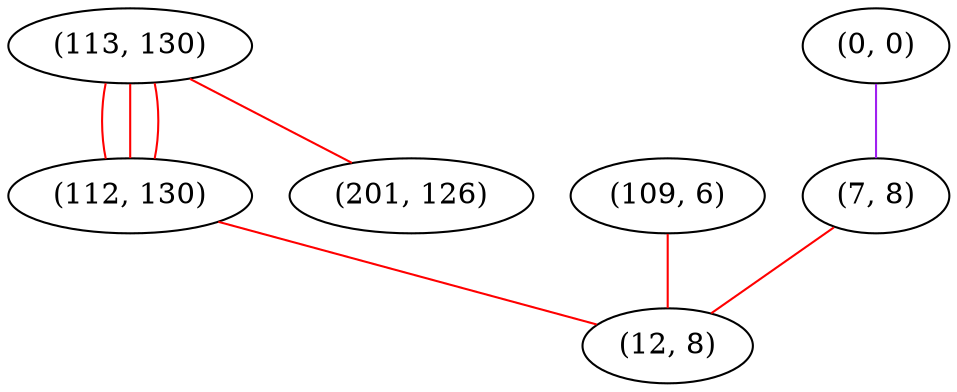 graph "" {
"(113, 130)";
"(0, 0)";
"(112, 130)";
"(109, 6)";
"(201, 126)";
"(7, 8)";
"(12, 8)";
"(113, 130)" -- "(201, 126)"  [color=red, key=0, weight=1];
"(113, 130)" -- "(112, 130)"  [color=red, key=0, weight=1];
"(113, 130)" -- "(112, 130)"  [color=red, key=1, weight=1];
"(113, 130)" -- "(112, 130)"  [color=red, key=2, weight=1];
"(0, 0)" -- "(7, 8)"  [color=purple, key=0, weight=4];
"(112, 130)" -- "(12, 8)"  [color=red, key=0, weight=1];
"(109, 6)" -- "(12, 8)"  [color=red, key=0, weight=1];
"(7, 8)" -- "(12, 8)"  [color=red, key=0, weight=1];
}
